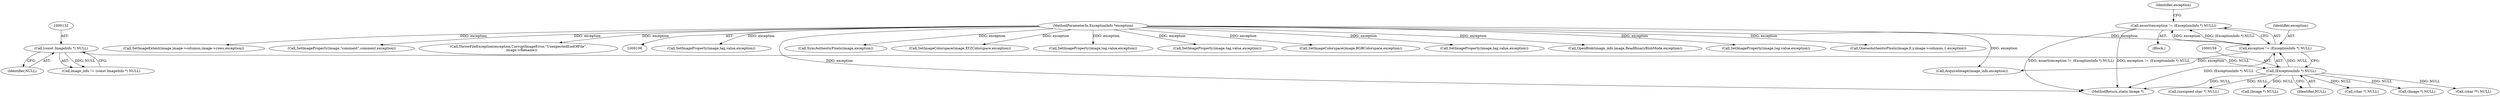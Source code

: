 digraph "0_ImageMagick_97aa7d7cfd2027f6ba7ce42caf8b798541b9cdc6@API" {
"1000155" [label="(Call,assert(exception != (ExceptionInfo *) NULL))"];
"1000156" [label="(Call,exception != (ExceptionInfo *) NULL)"];
"1000108" [label="(MethodParameterIn,ExceptionInfo *exception)"];
"1000158" [label="(Call,(ExceptionInfo *) NULL)"];
"1000131" [label="(Call,(const ImageInfo *) NULL)"];
"1000255" [label="(Call,(char *) NULL)"];
"1000520" [label="(Call,SetImageProperty(image,tag,value,exception))"];
"1000133" [label="(Identifier,NULL)"];
"1000156" [label="(Call,exception != (ExceptionInfo *) NULL)"];
"1001433" [label="(MethodReturn,static Image *)"];
"1001387" [label="(Call,SyncAuthenticPixels(image,exception))"];
"1000220" [label="(Call,(Image *) NULL)"];
"1000542" [label="(Call,(char **) NULL)"];
"1000860" [label="(Call,SetImageColorspace(image,XYZColorspace,exception))"];
"1000768" [label="(Call,SetImageProperty(image,tag,value,exception))"];
"1000711" [label="(Call,SetImageProperty(image,tag,value,exception))"];
"1000155" [label="(Call,assert(exception != (ExceptionInfo *) NULL))"];
"1000848" [label="(Call,SetImageColorspace(image,RGBColorspace,exception))"];
"1000785" [label="(Call,SetImageProperty(image,tag,value,exception))"];
"1000164" [label="(Identifier,exception)"];
"1000174" [label="(Call,OpenBlob(image_info,image,ReadBinaryBlobMode,exception))"];
"1000129" [label="(Call,image_info != (const ImageInfo *) NULL)"];
"1000930" [label="(Call,(unsigned char *) NULL)"];
"1000157" [label="(Identifier,exception)"];
"1000108" [label="(MethodParameterIn,ExceptionInfo *exception)"];
"1000189" [label="(Call,(Image *) NULL)"];
"1000555" [label="(Call,SetImageProperty(image,tag,value,exception))"];
"1001200" [label="(Call,QueueAuthenticPixels(image,0,y,image->columns,1,exception))"];
"1000898" [label="(Call,SetImageExtent(image,image->columns,image->rows,exception))"];
"1000158" [label="(Call,(ExceptionInfo *) NULL)"];
"1000349" [label="(Call,SetImageProperty(image,\"comment\",comment,exception))"];
"1000109" [label="(Block,)"];
"1001419" [label="(Call,ThrowFileException(exception,CorruptImageError,\"UnexpectedEndOfFile\",\n      image->filename))"];
"1000160" [label="(Identifier,NULL)"];
"1000131" [label="(Call,(const ImageInfo *) NULL)"];
"1000169" [label="(Call,AcquireImage(image_info,exception))"];
"1000155" -> "1000109"  [label="AST: "];
"1000155" -> "1000156"  [label="CFG: "];
"1000156" -> "1000155"  [label="AST: "];
"1000164" -> "1000155"  [label="CFG: "];
"1000155" -> "1001433"  [label="DDG: assert(exception != (ExceptionInfo *) NULL)"];
"1000155" -> "1001433"  [label="DDG: exception != (ExceptionInfo *) NULL"];
"1000156" -> "1000155"  [label="DDG: exception"];
"1000156" -> "1000155"  [label="DDG: (ExceptionInfo *) NULL"];
"1000156" -> "1000158"  [label="CFG: "];
"1000157" -> "1000156"  [label="AST: "];
"1000158" -> "1000156"  [label="AST: "];
"1000156" -> "1001433"  [label="DDG: (ExceptionInfo *) NULL"];
"1000108" -> "1000156"  [label="DDG: exception"];
"1000158" -> "1000156"  [label="DDG: NULL"];
"1000156" -> "1000169"  [label="DDG: exception"];
"1000108" -> "1000106"  [label="AST: "];
"1000108" -> "1001433"  [label="DDG: exception"];
"1000108" -> "1000169"  [label="DDG: exception"];
"1000108" -> "1000174"  [label="DDG: exception"];
"1000108" -> "1000349"  [label="DDG: exception"];
"1000108" -> "1000520"  [label="DDG: exception"];
"1000108" -> "1000555"  [label="DDG: exception"];
"1000108" -> "1000711"  [label="DDG: exception"];
"1000108" -> "1000768"  [label="DDG: exception"];
"1000108" -> "1000785"  [label="DDG: exception"];
"1000108" -> "1000848"  [label="DDG: exception"];
"1000108" -> "1000860"  [label="DDG: exception"];
"1000108" -> "1000898"  [label="DDG: exception"];
"1000108" -> "1001200"  [label="DDG: exception"];
"1000108" -> "1001387"  [label="DDG: exception"];
"1000108" -> "1001419"  [label="DDG: exception"];
"1000158" -> "1000160"  [label="CFG: "];
"1000159" -> "1000158"  [label="AST: "];
"1000160" -> "1000158"  [label="AST: "];
"1000158" -> "1001433"  [label="DDG: NULL"];
"1000131" -> "1000158"  [label="DDG: NULL"];
"1000158" -> "1000189"  [label="DDG: NULL"];
"1000158" -> "1000220"  [label="DDG: NULL"];
"1000158" -> "1000255"  [label="DDG: NULL"];
"1000158" -> "1000542"  [label="DDG: NULL"];
"1000158" -> "1000930"  [label="DDG: NULL"];
"1000131" -> "1000129"  [label="AST: "];
"1000131" -> "1000133"  [label="CFG: "];
"1000132" -> "1000131"  [label="AST: "];
"1000133" -> "1000131"  [label="AST: "];
"1000129" -> "1000131"  [label="CFG: "];
"1000131" -> "1000129"  [label="DDG: NULL"];
}
